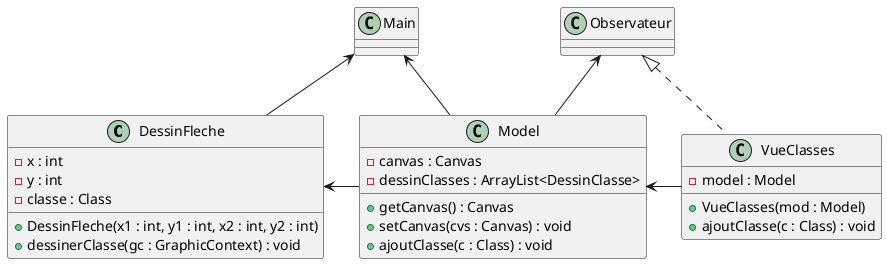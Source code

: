 @startuml
'https://plantuml.com/class-diagram

class DessinFleche{
- x : int
- y : int
- classe : Class
+ DessinFleche(x1 : int, y1 : int, x2 : int, y2 : int)
+ dessinerClasse(gc : GraphicContext) : void
}

class VueClasses{
- model : Model
+ VueClasses(mod : Model)
+ ajoutClasse(c : Class) : void
}

class Model{
- canvas : Canvas
- dessinClasses : ArrayList<DessinClasse>
+ getCanvas() : Canvas
+ setCanvas(cvs : Canvas) : void
+ ajoutClasse(c : Class) : void
}

Observateur <-- Model
Observateur <|.. VueClasses
DessinFleche <- Model
Model <- VueClasses
Main <-- Model
Main <-- DessinFleche
@enduml
